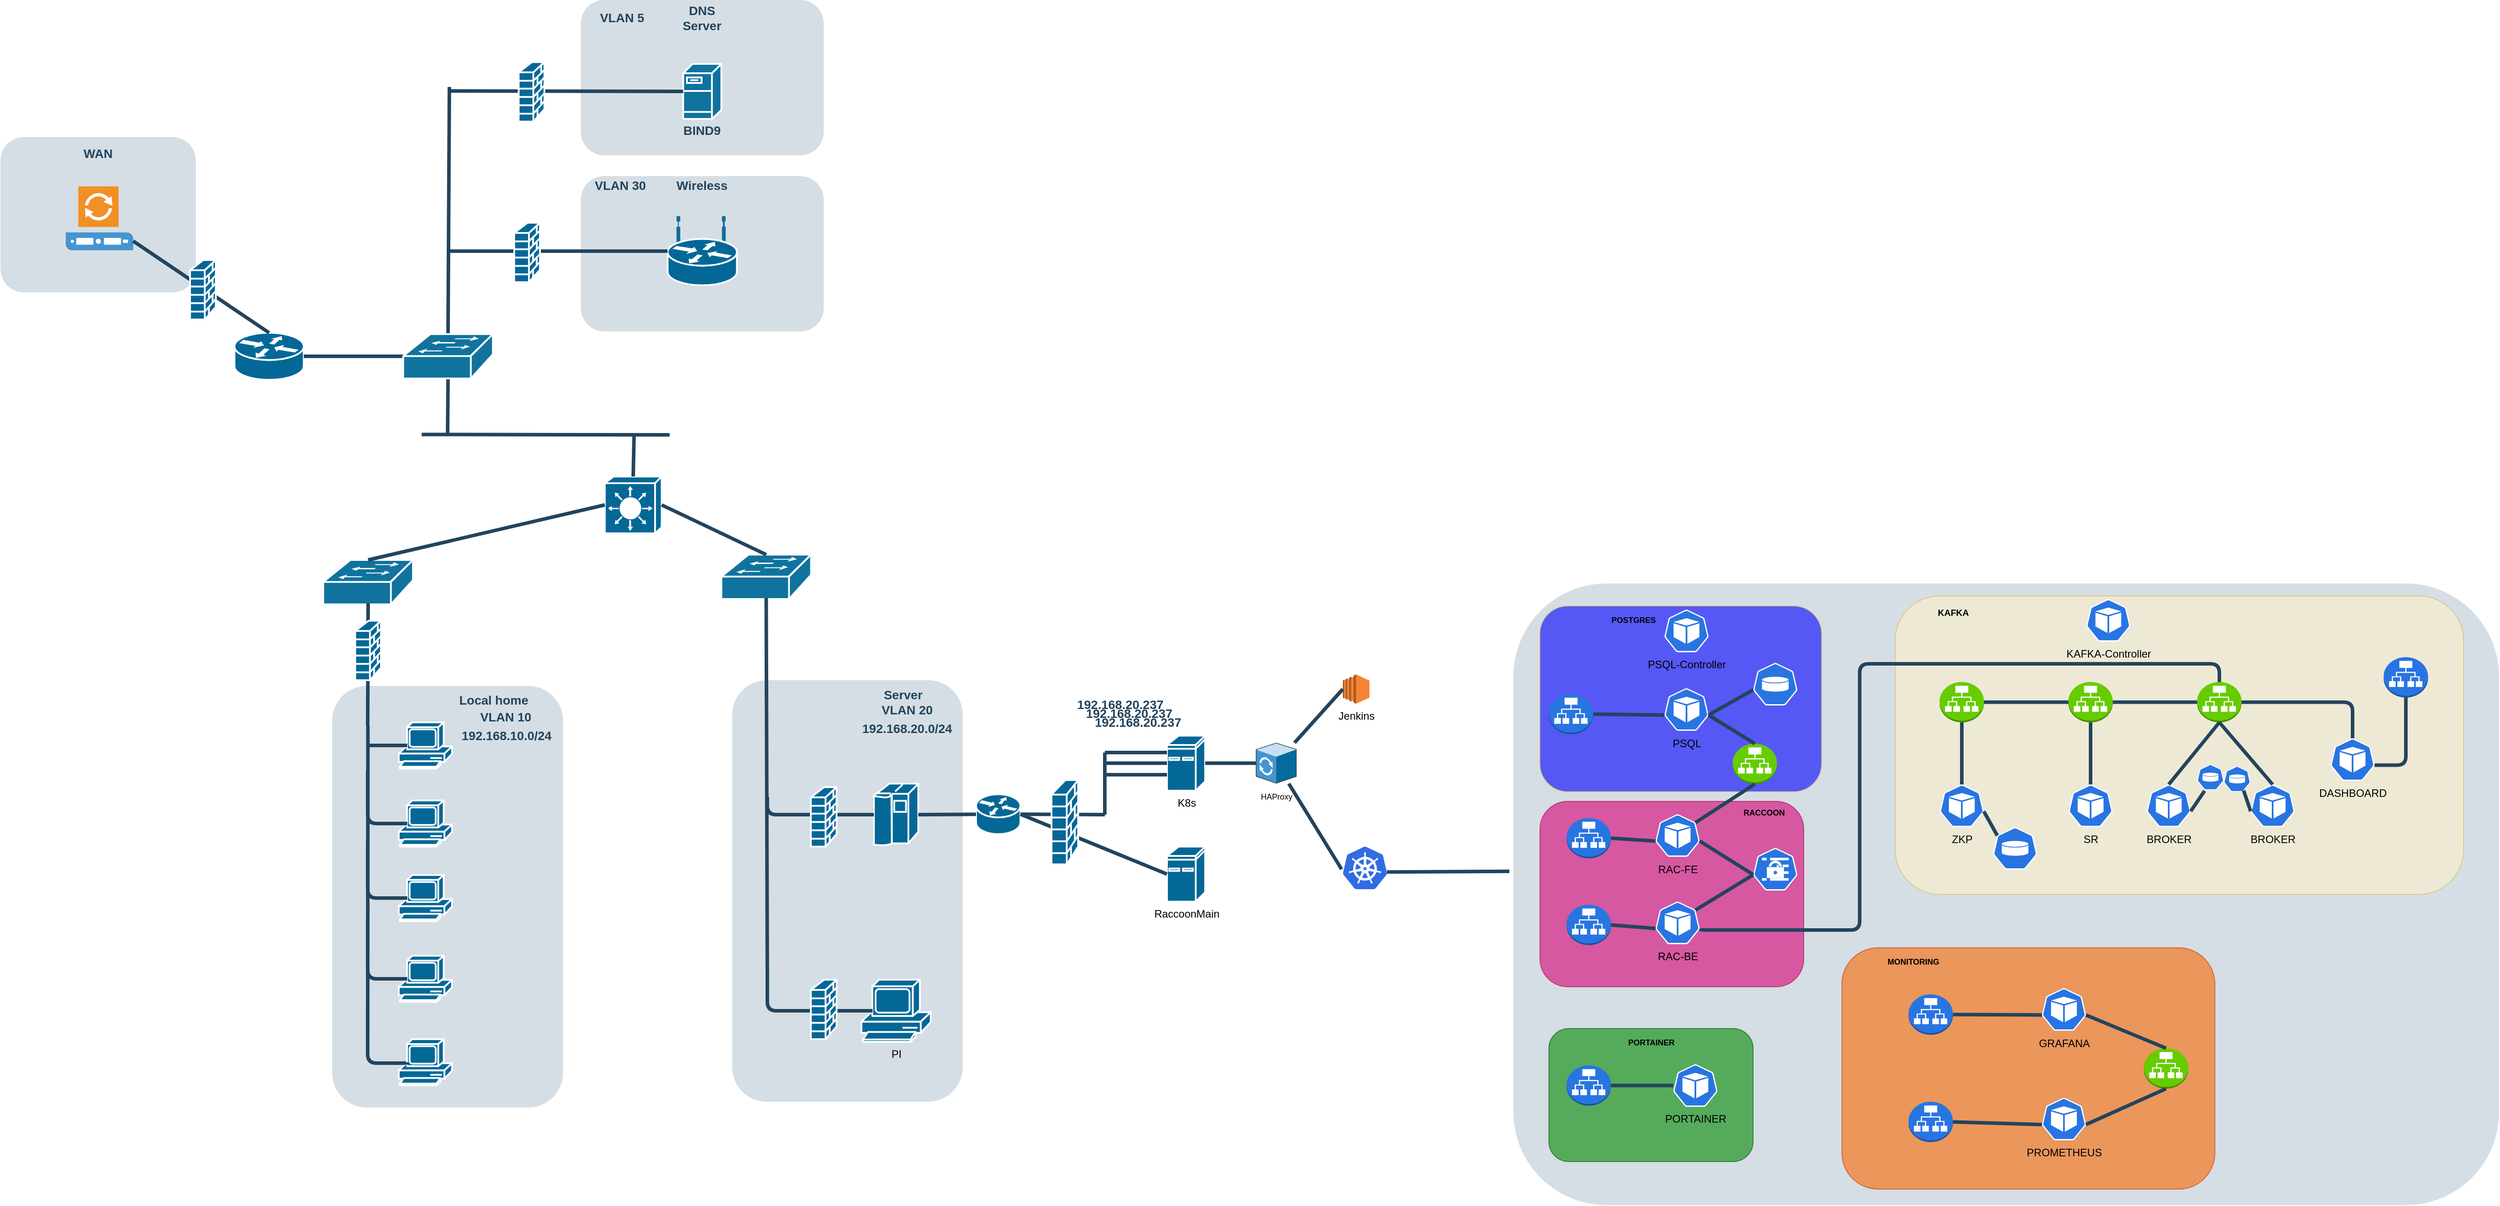 <mxfile version="21.2.0" type="github">
  <diagram id="6a731a19-8d31-9384-78a2-239565b7b9f0" name="Page-1">
    <mxGraphModel dx="-1191" dy="1437" grid="1" gridSize="10" guides="1" tooltips="1" connect="1" arrows="1" fold="1" page="1" pageScale="1" pageWidth="827" pageHeight="1169" background="none" math="0" shadow="0">
      <root>
        <mxCell id="0" />
        <mxCell id="1" parent="0" />
        <mxCell id="lSdv-a1NBsbb_buQkSgG-2353" value="" style="rounded=1;whiteSpace=wrap;html=1;strokeColor=none;fillColor=#BAC8D3;fontSize=24;fontColor=#23445D;align=center;opacity=60;" vertex="1" parent="1">
          <mxGeometry x="3500" y="569.5" width="1110" height="700.5" as="geometry" />
        </mxCell>
        <mxCell id="lSdv-a1NBsbb_buQkSgG-2411" value="" style="rounded=1;whiteSpace=wrap;html=1;strokeColor=#A50040;fillColor=#d80073;fontSize=24;align=center;opacity=60;fontColor=#ffffff;" vertex="1" parent="1">
          <mxGeometry x="3530" y="815" width="297" height="209" as="geometry" />
        </mxCell>
        <mxCell id="lSdv-a1NBsbb_buQkSgG-2400" value="" style="rounded=1;whiteSpace=wrap;html=1;strokeColor=#d6b656;fillColor=#0000FF;fontSize=24;align=center;opacity=60;" vertex="1" parent="1">
          <mxGeometry x="3530" y="595" width="317" height="209" as="geometry" />
        </mxCell>
        <mxCell id="lSdv-a1NBsbb_buQkSgG-2394" value="" style="rounded=1;whiteSpace=wrap;html=1;strokeColor=#d6b656;fillColor=#fff2cc;fontSize=24;align=center;opacity=60;" vertex="1" parent="1">
          <mxGeometry x="3930" y="583.5" width="640" height="336.5" as="geometry" />
        </mxCell>
        <mxCell id="GC0GD7nrSptXFap7n9_A-2270" value="" style="rounded=1;whiteSpace=wrap;html=1;strokeColor=none;fillColor=#BAC8D3;fontSize=24;fontColor=#23445D;align=center;opacity=60;" parent="1" vertex="1">
          <mxGeometry x="2450" y="110.5" width="273.5" height="175" as="geometry" />
        </mxCell>
        <mxCell id="GC0GD7nrSptXFap7n9_A-2257" value="" style="shape=mxgraph.cisco.routers.router;sketch=0;html=1;pointerEvents=1;dashed=0;fillColor=#036897;strokeColor=#ffffff;strokeWidth=2;verticalLabelPosition=bottom;verticalAlign=top;align=center;outlineConnect=0;" parent="1" vertex="1">
          <mxGeometry x="2060" y="287" width="78" height="53" as="geometry" />
        </mxCell>
        <mxCell id="GC0GD7nrSptXFap7n9_A-2258" value="" style="rounded=1;whiteSpace=wrap;html=1;strokeColor=none;fillColor=#BAC8D3;fontSize=24;fontColor=#23445D;align=center;opacity=60;" parent="1" vertex="1">
          <mxGeometry x="1796.5" y="66.5" width="220" height="175" as="geometry" />
        </mxCell>
        <mxCell id="GC0GD7nrSptXFap7n9_A-2259" value="" style="shadow=0;dashed=0;html=1;strokeColor=none;fillColor=#4495D1;labelPosition=center;verticalLabelPosition=bottom;verticalAlign=top;align=center;outlineConnect=0;shape=mxgraph.veeam.proxy_server;" parent="1" vertex="1">
          <mxGeometry x="1870" y="122" width="76" height="72" as="geometry" />
        </mxCell>
        <mxCell id="2228" value="&lt;font color=&quot;#23445d&quot;&gt;WAN&lt;/font&gt;" style="rounded=1;whiteSpace=wrap;html=1;strokeColor=none;fillColor=none;fontSize=14;fontColor=#742B21;align=center;fontStyle=1" parent="1" vertex="1">
          <mxGeometry x="1870" y="75" width="73" height="19" as="geometry" />
        </mxCell>
        <mxCell id="GC0GD7nrSptXFap7n9_A-2261" style="edgeStyle=none;rounded=1;html=1;strokeColor=#23445D;endArrow=none;endFill=0;strokeWidth=4;entryX=0.5;entryY=0;entryDx=0;entryDy=0;entryPerimeter=0;" parent="1" source="GC0GD7nrSptXFap7n9_A-2259" target="GC0GD7nrSptXFap7n9_A-2257" edge="1">
          <mxGeometry relative="1" as="geometry">
            <mxPoint x="1806" y="280" as="sourcePoint" />
            <mxPoint x="1946" y="347" as="targetPoint" />
          </mxGeometry>
        </mxCell>
        <mxCell id="GC0GD7nrSptXFap7n9_A-2267" value="" style="shape=mxgraph.cisco.security.firewall;sketch=0;html=1;pointerEvents=1;dashed=0;fillColor=#036897;strokeColor=#ffffff;strokeWidth=2;verticalLabelPosition=bottom;verticalAlign=top;align=center;outlineConnect=0;" parent="1" vertex="1">
          <mxGeometry x="2010" y="205" width="29" height="67" as="geometry" />
        </mxCell>
        <mxCell id="GC0GD7nrSptXFap7n9_A-2268" value="" style="shape=mxgraph.cisco.routers.wireless_router;sketch=0;html=1;pointerEvents=1;dashed=0;fillColor=#036897;strokeColor=#ffffff;strokeWidth=2;verticalLabelPosition=bottom;verticalAlign=top;align=center;outlineConnect=0;" parent="1" vertex="1">
          <mxGeometry x="2547.75" y="156.5" width="78" height="77" as="geometry" />
        </mxCell>
        <mxCell id="GC0GD7nrSptXFap7n9_A-2271" value="&lt;font color=&quot;#23445d&quot;&gt;Wireless&lt;/font&gt;" style="rounded=1;whiteSpace=wrap;html=1;strokeColor=none;fillColor=none;fontSize=14;fontColor=#742B21;align=center;fontStyle=1" parent="1" vertex="1">
          <mxGeometry x="2550.25" y="111.5" width="73" height="19" as="geometry" />
        </mxCell>
        <mxCell id="GC0GD7nrSptXFap7n9_A-2272" value="&lt;font color=&quot;#23445d&quot;&gt;VLAN 30&lt;/font&gt;" style="rounded=1;whiteSpace=wrap;html=1;strokeColor=none;fillColor=none;fontSize=14;fontColor=#742B21;align=center;fontStyle=1" parent="1" vertex="1">
          <mxGeometry x="2457.75" y="111.5" width="73" height="19" as="geometry" />
        </mxCell>
        <mxCell id="E8cnr3b_6ZYwIvbNZkuO-2257" value="" style="rounded=1;whiteSpace=wrap;html=1;strokeColor=none;fillColor=#BAC8D3;fontSize=24;fontColor=#23445D;align=center;opacity=60;" parent="1" vertex="1">
          <mxGeometry x="2450" y="-88" width="273.5" height="175" as="geometry" />
        </mxCell>
        <mxCell id="E8cnr3b_6ZYwIvbNZkuO-2258" value="&lt;font color=&quot;#23445d&quot;&gt;DNS Server&lt;br&gt;&lt;/font&gt;" style="rounded=1;whiteSpace=wrap;html=1;strokeColor=none;fillColor=none;fontSize=14;fontColor=#742B21;align=center;fontStyle=1" parent="1" vertex="1">
          <mxGeometry x="2550.25" y="-78" width="73" height="19" as="geometry" />
        </mxCell>
        <mxCell id="E8cnr3b_6ZYwIvbNZkuO-2259" value="&lt;font color=&quot;#23445d&quot;&gt;VLAN 5&lt;/font&gt;" style="rounded=1;whiteSpace=wrap;html=1;strokeColor=none;fillColor=none;fontSize=14;fontColor=#742B21;align=center;fontStyle=1" parent="1" vertex="1">
          <mxGeometry x="2460" y="-78" width="73" height="19" as="geometry" />
        </mxCell>
        <mxCell id="E8cnr3b_6ZYwIvbNZkuO-2260" value="" style="shape=mxgraph.cisco.servers.fileserver;html=1;dashed=0;fillColor=#10739E;strokeColor=#ffffff;strokeWidth=2;verticalLabelPosition=bottom;verticalAlign=top;fontFamily=Helvetica;fontSize=36;fontColor=#FFB366" parent="1" vertex="1">
          <mxGeometry x="2565.25" y="-16" width="43" height="62" as="geometry" />
        </mxCell>
        <mxCell id="E8cnr3b_6ZYwIvbNZkuO-2261" style="edgeStyle=none;rounded=1;html=1;strokeColor=#23445D;endArrow=none;endFill=0;strokeWidth=4;exitX=1;exitY=0.5;exitDx=0;exitDy=0;exitPerimeter=0;entryX=0;entryY=0.5;entryDx=0;entryDy=0;entryPerimeter=0;" parent="1" source="GC0GD7nrSptXFap7n9_A-2257" target="lSdv-a1NBsbb_buQkSgG-2436" edge="1">
          <mxGeometry relative="1" as="geometry">
            <mxPoint x="2138" y="230" as="sourcePoint" />
            <mxPoint x="2275.25" y="313.5" as="targetPoint" />
          </mxGeometry>
        </mxCell>
        <mxCell id="lSdv-a1NBsbb_buQkSgG-2259" style="edgeStyle=none;rounded=1;html=1;strokeColor=#23445D;endArrow=none;endFill=0;strokeWidth=4;entryX=0.5;entryY=0;entryDx=0;entryDy=0;entryPerimeter=0;" edge="1" parent="1" target="lSdv-a1NBsbb_buQkSgG-2436">
          <mxGeometry relative="1" as="geometry">
            <mxPoint x="2302" y="10" as="sourcePoint" />
            <mxPoint x="2302.25" y="285.5" as="targetPoint" />
          </mxGeometry>
        </mxCell>
        <mxCell id="lSdv-a1NBsbb_buQkSgG-2260" style="edgeStyle=none;rounded=1;html=1;strokeColor=#23445D;endArrow=none;endFill=0;strokeWidth=4;" edge="1" parent="1" target="GC0GD7nrSptXFap7n9_A-2268">
          <mxGeometry relative="1" as="geometry">
            <mxPoint x="2300" y="195" as="sourcePoint" />
            <mxPoint x="2437" y="211.5" as="targetPoint" />
          </mxGeometry>
        </mxCell>
        <mxCell id="lSdv-a1NBsbb_buQkSgG-2261" style="edgeStyle=none;rounded=1;html=1;strokeColor=#23445D;endArrow=none;endFill=0;strokeWidth=4;entryX=0;entryY=0.5;entryDx=0;entryDy=0;entryPerimeter=0;" edge="1" parent="1" target="E8cnr3b_6ZYwIvbNZkuO-2260">
          <mxGeometry relative="1" as="geometry">
            <mxPoint x="2302.25" y="14.5" as="sourcePoint" />
            <mxPoint x="2550.25" y="14.5" as="targetPoint" />
          </mxGeometry>
        </mxCell>
        <mxCell id="lSdv-a1NBsbb_buQkSgG-2264" value="" style="rounded=1;whiteSpace=wrap;html=1;strokeColor=none;fillColor=#BAC8D3;fontSize=24;fontColor=#23445D;align=center;opacity=60;" vertex="1" parent="1">
          <mxGeometry x="2170" y="685" width="260" height="475" as="geometry" />
        </mxCell>
        <mxCell id="lSdv-a1NBsbb_buQkSgG-2265" value="&lt;font color=&quot;#23445d&quot;&gt;VLAN 10&lt;/font&gt;" style="rounded=1;whiteSpace=wrap;html=1;strokeColor=none;fillColor=none;fontSize=14;fontColor=#742B21;align=center;fontStyle=1" vertex="1" parent="1">
          <mxGeometry x="2329.25" y="710.5" width="73" height="19" as="geometry" />
        </mxCell>
        <mxCell id="lSdv-a1NBsbb_buQkSgG-2267" value="&lt;font color=&quot;#23445d&quot;&gt;Local home&lt;/font&gt;" style="rounded=1;whiteSpace=wrap;html=1;strokeColor=none;fillColor=none;fontSize=14;fontColor=#742B21;align=center;fontStyle=1" vertex="1" parent="1">
          <mxGeometry x="2270" y="691.5" width="164.25" height="19" as="geometry" />
        </mxCell>
        <mxCell id="GC0GD7nrSptXFap7n9_A-2265" value="" style="shape=mxgraph.cisco.computers_and_peripherals.pc;sketch=0;html=1;pointerEvents=1;dashed=0;fillColor=#036897;strokeColor=#ffffff;strokeWidth=2;verticalLabelPosition=bottom;verticalAlign=top;align=center;outlineConnect=0;" parent="1" vertex="1">
          <mxGeometry x="2245" y="726" width="60" height="52" as="geometry" />
        </mxCell>
        <mxCell id="lSdv-a1NBsbb_buQkSgG-2268" value="" style="shape=mxgraph.cisco.computers_and_peripherals.pc;sketch=0;html=1;pointerEvents=1;dashed=0;fillColor=#036897;strokeColor=#ffffff;strokeWidth=2;verticalLabelPosition=bottom;verticalAlign=top;align=center;outlineConnect=0;" vertex="1" parent="1">
          <mxGeometry x="2245" y="1083" width="60" height="52" as="geometry" />
        </mxCell>
        <mxCell id="lSdv-a1NBsbb_buQkSgG-2269" value="" style="shape=mxgraph.cisco.computers_and_peripherals.pc;sketch=0;html=1;pointerEvents=1;dashed=0;fillColor=#036897;strokeColor=#ffffff;strokeWidth=2;verticalLabelPosition=bottom;verticalAlign=top;align=center;outlineConnect=0;" vertex="1" parent="1">
          <mxGeometry x="2245" y="898" width="60" height="52" as="geometry" />
        </mxCell>
        <mxCell id="lSdv-a1NBsbb_buQkSgG-2270" value="" style="shape=mxgraph.cisco.computers_and_peripherals.pc;sketch=0;html=1;pointerEvents=1;dashed=0;fillColor=#036897;strokeColor=#ffffff;strokeWidth=2;verticalLabelPosition=bottom;verticalAlign=top;align=center;outlineConnect=0;" vertex="1" parent="1">
          <mxGeometry x="2245" y="989" width="60" height="52" as="geometry" />
        </mxCell>
        <mxCell id="lSdv-a1NBsbb_buQkSgG-2271" value="" style="shape=mxgraph.cisco.computers_and_peripherals.pc;sketch=0;html=1;pointerEvents=1;dashed=0;fillColor=#036897;strokeColor=#ffffff;strokeWidth=2;verticalLabelPosition=bottom;verticalAlign=top;align=center;outlineConnect=0;" vertex="1" parent="1">
          <mxGeometry x="2245" y="814" width="60" height="52" as="geometry" />
        </mxCell>
        <mxCell id="lSdv-a1NBsbb_buQkSgG-2276" style="edgeStyle=none;rounded=1;html=1;strokeColor=#23445D;endArrow=none;endFill=0;strokeWidth=4;" edge="1" parent="1">
          <mxGeometry relative="1" as="geometry">
            <mxPoint x="2210.25" y="730" as="sourcePoint" />
            <mxPoint x="2210" y="1103" as="targetPoint" />
          </mxGeometry>
        </mxCell>
        <mxCell id="lSdv-a1NBsbb_buQkSgG-2277" style="edgeStyle=none;rounded=1;html=1;strokeColor=#23445D;endArrow=none;endFill=0;strokeWidth=4;entryX=0.16;entryY=0.5;entryDx=0;entryDy=0;entryPerimeter=0;" edge="1" parent="1" target="GC0GD7nrSptXFap7n9_A-2265">
          <mxGeometry relative="1" as="geometry">
            <mxPoint x="2210" y="752" as="sourcePoint" />
            <mxPoint x="2137" y="740" as="targetPoint" />
          </mxGeometry>
        </mxCell>
        <mxCell id="lSdv-a1NBsbb_buQkSgG-2278" style="edgeStyle=orthogonalEdgeStyle;rounded=1;html=1;strokeColor=#23445D;endArrow=none;endFill=0;strokeWidth=4;entryX=0.16;entryY=0.5;entryDx=0;entryDy=0;entryPerimeter=0;" edge="1" parent="1" target="lSdv-a1NBsbb_buQkSgG-2271">
          <mxGeometry relative="1" as="geometry">
            <Array as="points">
              <mxPoint x="2210" y="780" />
              <mxPoint x="2210" y="840" />
            </Array>
            <mxPoint x="2210" y="780" as="sourcePoint" />
            <mxPoint x="2240" y="837" as="targetPoint" />
          </mxGeometry>
        </mxCell>
        <mxCell id="lSdv-a1NBsbb_buQkSgG-2279" style="edgeStyle=orthogonalEdgeStyle;rounded=1;html=1;strokeColor=#23445D;endArrow=none;endFill=0;strokeWidth=4;entryX=0.16;entryY=0.5;entryDx=0;entryDy=0;entryPerimeter=0;" edge="1" parent="1" target="lSdv-a1NBsbb_buQkSgG-2269">
          <mxGeometry relative="1" as="geometry">
            <Array as="points">
              <mxPoint x="2210" y="924" />
            </Array>
            <mxPoint x="2210" y="860" as="sourcePoint" />
            <mxPoint x="2255" y="920" as="targetPoint" />
          </mxGeometry>
        </mxCell>
        <mxCell id="lSdv-a1NBsbb_buQkSgG-2280" style="edgeStyle=orthogonalEdgeStyle;rounded=1;html=1;strokeColor=#23445D;endArrow=none;endFill=0;strokeWidth=4;entryX=0.16;entryY=0.5;entryDx=0;entryDy=0;entryPerimeter=0;" edge="1" parent="1" target="lSdv-a1NBsbb_buQkSgG-2270">
          <mxGeometry relative="1" as="geometry">
            <Array as="points">
              <mxPoint x="2210" y="1015" />
            </Array>
            <mxPoint x="2210" y="948" as="sourcePoint" />
            <mxPoint x="2255" y="1012" as="targetPoint" />
          </mxGeometry>
        </mxCell>
        <mxCell id="lSdv-a1NBsbb_buQkSgG-2281" style="edgeStyle=orthogonalEdgeStyle;rounded=1;html=1;strokeColor=#23445D;endArrow=none;endFill=0;strokeWidth=4;entryX=0.16;entryY=0.5;entryDx=0;entryDy=0;entryPerimeter=0;" edge="1" parent="1" target="lSdv-a1NBsbb_buQkSgG-2268">
          <mxGeometry relative="1" as="geometry">
            <Array as="points">
              <mxPoint x="2210" y="1110" />
              <mxPoint x="2255" y="1110" />
            </Array>
            <mxPoint x="2210" y="1046" as="sourcePoint" />
            <mxPoint x="2255" y="1113" as="targetPoint" />
          </mxGeometry>
        </mxCell>
        <mxCell id="lSdv-a1NBsbb_buQkSgG-2283" value="" style="rounded=1;whiteSpace=wrap;html=1;strokeColor=none;fillColor=#BAC8D3;fontSize=24;fontColor=#23445D;align=center;opacity=60;" vertex="1" parent="1">
          <mxGeometry x="2620.5" y="678.5" width="259.5" height="475" as="geometry" />
        </mxCell>
        <mxCell id="lSdv-a1NBsbb_buQkSgG-2284" value="&lt;font color=&quot;#23445d&quot;&gt;VLAN 20&lt;/font&gt;" style="rounded=1;whiteSpace=wrap;html=1;strokeColor=none;fillColor=none;fontSize=14;fontColor=#742B21;align=center;fontStyle=1" vertex="1" parent="1">
          <mxGeometry x="2780" y="700" width="74.75" height="23" as="geometry" />
        </mxCell>
        <mxCell id="lSdv-a1NBsbb_buQkSgG-2285" value="&lt;font color=&quot;#23445d&quot;&gt;Server&lt;/font&gt;" style="rounded=1;whiteSpace=wrap;html=1;strokeColor=none;fillColor=none;fontSize=14;fontColor=#742B21;align=center;fontStyle=1" vertex="1" parent="1">
          <mxGeometry x="2730.75" y="685" width="164.25" height="19" as="geometry" />
        </mxCell>
        <mxCell id="lSdv-a1NBsbb_buQkSgG-2297" value="" style="shape=mxgraph.cisco.switches.workgroup_switch;html=1;dashed=0;fillColor=#10739E;strokeColor=#ffffff;strokeWidth=2;verticalLabelPosition=bottom;verticalAlign=top;fontFamily=Helvetica;fontSize=36;fontColor=#FFB366" vertex="1" parent="1">
          <mxGeometry x="2160" y="543" width="101" height="50" as="geometry" />
        </mxCell>
        <mxCell id="lSdv-a1NBsbb_buQkSgG-2298" style="edgeStyle=none;rounded=1;html=1;strokeColor=#23445D;endArrow=none;endFill=0;strokeWidth=4;exitX=0.5;exitY=0.98;exitDx=0;exitDy=0;exitPerimeter=0;" edge="1" parent="1" source="lSdv-a1NBsbb_buQkSgG-2436">
          <mxGeometry relative="1" as="geometry">
            <mxPoint x="2302.25" y="341.5" as="sourcePoint" />
            <mxPoint x="2300" y="400" as="targetPoint" />
          </mxGeometry>
        </mxCell>
        <mxCell id="lSdv-a1NBsbb_buQkSgG-2299" style="edgeStyle=none;rounded=1;html=1;strokeColor=#23445D;endArrow=none;endFill=0;strokeWidth=4;" edge="1" parent="1">
          <mxGeometry relative="1" as="geometry">
            <mxPoint x="2270.75" y="401.64" as="sourcePoint" />
            <mxPoint x="2550" y="402" as="targetPoint" />
          </mxGeometry>
        </mxCell>
        <mxCell id="lSdv-a1NBsbb_buQkSgG-2300" value="" style="shape=mxgraph.cisco.switches.layer_3_switch;sketch=0;html=1;pointerEvents=1;dashed=0;fillColor=#036897;strokeColor=#ffffff;strokeWidth=2;verticalLabelPosition=bottom;verticalAlign=top;align=center;outlineConnect=0;" vertex="1" parent="1">
          <mxGeometry x="2477" y="449" width="64" height="64" as="geometry" />
        </mxCell>
        <mxCell id="lSdv-a1NBsbb_buQkSgG-2301" style="edgeStyle=none;rounded=1;html=1;strokeColor=#23445D;endArrow=none;endFill=0;strokeWidth=4;entryX=0.5;entryY=0;entryDx=0;entryDy=0;entryPerimeter=0;" edge="1" parent="1" target="lSdv-a1NBsbb_buQkSgG-2300">
          <mxGeometry relative="1" as="geometry">
            <mxPoint x="2510" y="400" as="sourcePoint" />
            <mxPoint x="2477" y="410" as="targetPoint" />
          </mxGeometry>
        </mxCell>
        <mxCell id="lSdv-a1NBsbb_buQkSgG-2302" style="edgeStyle=none;rounded=1;html=1;strokeColor=#23445D;endArrow=none;endFill=0;strokeWidth=4;exitX=0;exitY=0.5;exitDx=0;exitDy=0;exitPerimeter=0;entryX=0.5;entryY=0;entryDx=0;entryDy=0;entryPerimeter=0;" edge="1" parent="1" source="lSdv-a1NBsbb_buQkSgG-2300" target="lSdv-a1NBsbb_buQkSgG-2297">
          <mxGeometry relative="1" as="geometry">
            <mxPoint x="2390" y="456" as="sourcePoint" />
            <mxPoint x="2390" y="514" as="targetPoint" />
          </mxGeometry>
        </mxCell>
        <mxCell id="lSdv-a1NBsbb_buQkSgG-2303" style="edgeStyle=none;rounded=1;html=1;strokeColor=#23445D;endArrow=none;endFill=0;strokeWidth=4;exitX=0.5;exitY=0.98;exitDx=0;exitDy=0;exitPerimeter=0;" edge="1" parent="1" source="lSdv-a1NBsbb_buQkSgG-2297">
          <mxGeometry relative="1" as="geometry">
            <mxPoint x="2260" y="570" as="sourcePoint" />
            <mxPoint x="2210" y="730" as="targetPoint" />
          </mxGeometry>
        </mxCell>
        <mxCell id="lSdv-a1NBsbb_buQkSgG-2304" value="" style="shape=mxgraph.cisco.switches.workgroup_switch;html=1;dashed=0;fillColor=#10739E;strokeColor=#ffffff;strokeWidth=2;verticalLabelPosition=bottom;verticalAlign=top;fontFamily=Helvetica;fontSize=36;fontColor=#FFB366" vertex="1" parent="1">
          <mxGeometry x="2608.25" y="537" width="101" height="50" as="geometry" />
        </mxCell>
        <mxCell id="lSdv-a1NBsbb_buQkSgG-2305" style="edgeStyle=none;rounded=1;html=1;strokeColor=#23445D;endArrow=none;endFill=0;strokeWidth=4;exitX=0.5;exitY=0;exitDx=0;exitDy=0;exitPerimeter=0;entryX=1;entryY=0.5;entryDx=0;entryDy=0;entryPerimeter=0;" edge="1" parent="1" source="lSdv-a1NBsbb_buQkSgG-2304" target="lSdv-a1NBsbb_buQkSgG-2300">
          <mxGeometry relative="1" as="geometry">
            <mxPoint x="2656" y="525" as="sourcePoint" />
            <mxPoint x="2390" y="587" as="targetPoint" />
          </mxGeometry>
        </mxCell>
        <mxCell id="lSdv-a1NBsbb_buQkSgG-2306" style="edgeStyle=none;rounded=1;html=1;strokeColor=#23445D;endArrow=none;endFill=0;strokeWidth=4;exitX=0.5;exitY=0.98;exitDx=0;exitDy=0;exitPerimeter=0;" edge="1" parent="1" source="lSdv-a1NBsbb_buQkSgG-2304">
          <mxGeometry relative="1" as="geometry">
            <mxPoint x="2668.75" y="626.5" as="sourcePoint" />
            <mxPoint x="2660" y="1010" as="targetPoint" />
          </mxGeometry>
        </mxCell>
        <mxCell id="lSdv-a1NBsbb_buQkSgG-2307" value="" style="shape=mxgraph.cisco.security.firewall;sketch=0;html=1;pointerEvents=1;dashed=0;fillColor=#036897;strokeColor=#ffffff;strokeWidth=2;verticalLabelPosition=bottom;verticalAlign=top;align=center;outlineConnect=0;" vertex="1" parent="1">
          <mxGeometry x="2196" y="611.5" width="29" height="67" as="geometry" />
        </mxCell>
        <mxCell id="lSdv-a1NBsbb_buQkSgG-2309" value="" style="shape=mxgraph.cisco.security.firewall;sketch=0;html=1;pointerEvents=1;dashed=0;fillColor=#036897;strokeColor=#ffffff;strokeWidth=2;verticalLabelPosition=bottom;verticalAlign=top;align=center;outlineConnect=0;" vertex="1" parent="1">
          <mxGeometry x="2375" y="163" width="29" height="67" as="geometry" />
        </mxCell>
        <mxCell id="lSdv-a1NBsbb_buQkSgG-2310" value="" style="shape=mxgraph.cisco.security.firewall;sketch=0;html=1;pointerEvents=1;dashed=0;fillColor=#036897;strokeColor=#ffffff;strokeWidth=2;verticalLabelPosition=bottom;verticalAlign=top;align=center;outlineConnect=0;" vertex="1" parent="1">
          <mxGeometry x="2380" y="-18" width="29" height="67" as="geometry" />
        </mxCell>
        <mxCell id="lSdv-a1NBsbb_buQkSgG-2312" value="" style="shape=mxgraph.cisco.computers_and_peripherals.ibm_mainframe;sketch=0;html=1;pointerEvents=1;dashed=0;fillColor=#036897;strokeColor=#ffffff;strokeWidth=2;verticalLabelPosition=bottom;verticalAlign=top;align=center;outlineConnect=0;" vertex="1" parent="1">
          <mxGeometry x="2780" y="795" width="50" height="70" as="geometry" />
        </mxCell>
        <mxCell id="lSdv-a1NBsbb_buQkSgG-2313" value="PI" style="shape=mxgraph.cisco.computers_and_peripherals.pc;sketch=0;html=1;pointerEvents=1;dashed=0;fillColor=#036897;strokeColor=#ffffff;strokeWidth=2;verticalLabelPosition=bottom;verticalAlign=top;align=center;outlineConnect=0;" vertex="1" parent="1">
          <mxGeometry x="2766" y="1016" width="78" height="70" as="geometry" />
        </mxCell>
        <mxCell id="lSdv-a1NBsbb_buQkSgG-2316" style="edgeStyle=orthogonalEdgeStyle;rounded=1;html=1;strokeColor=#23445D;endArrow=none;endFill=0;strokeWidth=4;entryX=0.16;entryY=0.5;entryDx=0;entryDy=0;entryPerimeter=0;" edge="1" parent="1" target="lSdv-a1NBsbb_buQkSgG-2313">
          <mxGeometry relative="1" as="geometry">
            <Array as="points">
              <mxPoint x="2660" y="1051" />
            </Array>
            <mxPoint x="2660" y="1010" as="sourcePoint" />
            <mxPoint x="2705" y="1070" as="targetPoint" />
          </mxGeometry>
        </mxCell>
        <mxCell id="lSdv-a1NBsbb_buQkSgG-2317" value="" style="shape=mxgraph.cisco.security.firewall;sketch=0;html=1;pointerEvents=1;dashed=0;fillColor=#036897;strokeColor=#ffffff;strokeWidth=2;verticalLabelPosition=bottom;verticalAlign=top;align=center;outlineConnect=0;" vertex="1" parent="1">
          <mxGeometry x="2709" y="1016" width="29" height="67" as="geometry" />
        </mxCell>
        <mxCell id="lSdv-a1NBsbb_buQkSgG-2319" style="edgeStyle=orthogonalEdgeStyle;rounded=1;html=1;strokeColor=#23445D;endArrow=none;endFill=0;strokeWidth=4;entryX=0;entryY=0.5;entryDx=0;entryDy=0;entryPerimeter=0;" edge="1" parent="1" target="lSdv-a1NBsbb_buQkSgG-2312">
          <mxGeometry relative="1" as="geometry">
            <Array as="points">
              <mxPoint x="2660" y="830" />
            </Array>
            <mxPoint x="2660" y="810" as="sourcePoint" />
            <mxPoint x="2778" y="850.5" as="targetPoint" />
          </mxGeometry>
        </mxCell>
        <mxCell id="lSdv-a1NBsbb_buQkSgG-2318" value="" style="shape=mxgraph.cisco.security.firewall;sketch=0;html=1;pointerEvents=1;dashed=0;fillColor=#036897;strokeColor=#ffffff;strokeWidth=2;verticalLabelPosition=bottom;verticalAlign=top;align=center;outlineConnect=0;" vertex="1" parent="1">
          <mxGeometry x="2709" y="799" width="29" height="67" as="geometry" />
        </mxCell>
        <mxCell id="lSdv-a1NBsbb_buQkSgG-2321" value="" style="shape=mxgraph.cisco.routers.router;sketch=0;html=1;pointerEvents=1;dashed=0;fillColor=#036897;strokeColor=#ffffff;strokeWidth=2;verticalLabelPosition=bottom;verticalAlign=top;align=center;outlineConnect=0;" vertex="1" parent="1">
          <mxGeometry x="2895" y="807" width="50" height="45" as="geometry" />
        </mxCell>
        <mxCell id="lSdv-a1NBsbb_buQkSgG-2322" style="edgeStyle=none;rounded=1;html=1;strokeColor=#23445D;endArrow=none;endFill=0;strokeWidth=4;entryX=1;entryY=0.5;entryDx=0;entryDy=0;entryPerimeter=0;" edge="1" parent="1" source="lSdv-a1NBsbb_buQkSgG-2321" target="lSdv-a1NBsbb_buQkSgG-2312">
          <mxGeometry relative="1" as="geometry">
            <mxPoint x="2945" y="865" as="sourcePoint" />
            <mxPoint x="2827" y="809" as="targetPoint" />
          </mxGeometry>
        </mxCell>
        <mxCell id="lSdv-a1NBsbb_buQkSgG-2327" value="K8s" style="shape=mxgraph.cisco.computers_and_peripherals.ibm_mini_as400;sketch=0;html=1;pointerEvents=1;dashed=0;fillColor=#036897;strokeColor=#ffffff;strokeWidth=2;verticalLabelPosition=bottom;verticalAlign=top;align=center;outlineConnect=0;" vertex="1" parent="1">
          <mxGeometry x="3110" y="741" width="43" height="62" as="geometry" />
        </mxCell>
        <mxCell id="lSdv-a1NBsbb_buQkSgG-2328" value="RaccoonMain" style="shape=mxgraph.cisco.computers_and_peripherals.ibm_mini_as400;sketch=0;html=1;pointerEvents=1;dashed=0;fillColor=#036897;strokeColor=#ffffff;strokeWidth=2;verticalLabelPosition=bottom;verticalAlign=top;align=center;outlineConnect=0;" vertex="1" parent="1">
          <mxGeometry x="3110" y="866" width="43" height="62" as="geometry" />
        </mxCell>
        <mxCell id="lSdv-a1NBsbb_buQkSgG-2333" style="edgeStyle=none;rounded=1;html=1;strokeColor=#23445D;endArrow=none;endFill=0;strokeWidth=4;entryX=1;entryY=0.5;entryDx=0;entryDy=0;entryPerimeter=0;exitX=0;exitY=0.5;exitDx=0;exitDy=0;exitPerimeter=0;" edge="1" parent="1" source="lSdv-a1NBsbb_buQkSgG-2328" target="lSdv-a1NBsbb_buQkSgG-2321">
          <mxGeometry relative="1" as="geometry">
            <mxPoint x="3120" y="813" as="sourcePoint" />
            <mxPoint x="2955" y="840" as="targetPoint" />
          </mxGeometry>
        </mxCell>
        <mxCell id="lSdv-a1NBsbb_buQkSgG-2334" style="edgeStyle=none;rounded=1;html=1;strokeColor=#23445D;endArrow=none;endFill=0;strokeWidth=4;entryX=1;entryY=0.5;entryDx=0;entryDy=0;entryPerimeter=0;" edge="1" parent="1" target="lSdv-a1NBsbb_buQkSgG-2321">
          <mxGeometry relative="1" as="geometry">
            <mxPoint x="3040" y="830" as="sourcePoint" />
            <mxPoint x="3000" y="822" as="targetPoint" />
          </mxGeometry>
        </mxCell>
        <mxCell id="lSdv-a1NBsbb_buQkSgG-2338" style="edgeStyle=none;rounded=1;html=1;strokeColor=#23445D;endArrow=none;endFill=0;strokeWidth=4;" edge="1" parent="1">
          <mxGeometry relative="1" as="geometry">
            <mxPoint x="3110" y="760" as="sourcePoint" />
            <mxPoint x="3040" y="760" as="targetPoint" />
          </mxGeometry>
        </mxCell>
        <mxCell id="lSdv-a1NBsbb_buQkSgG-2339" style="edgeStyle=none;rounded=1;html=1;strokeColor=#23445D;endArrow=none;endFill=0;strokeWidth=4;" edge="1" parent="1">
          <mxGeometry relative="1" as="geometry">
            <mxPoint x="3110" y="772" as="sourcePoint" />
            <mxPoint x="3040" y="772" as="targetPoint" />
          </mxGeometry>
        </mxCell>
        <mxCell id="lSdv-a1NBsbb_buQkSgG-2340" style="edgeStyle=none;rounded=1;html=1;strokeColor=#23445D;endArrow=none;endFill=0;strokeWidth=4;" edge="1" parent="1">
          <mxGeometry relative="1" as="geometry">
            <mxPoint x="3110" y="785" as="sourcePoint" />
            <mxPoint x="3040" y="785" as="targetPoint" />
          </mxGeometry>
        </mxCell>
        <mxCell id="lSdv-a1NBsbb_buQkSgG-2341" style="edgeStyle=none;rounded=1;html=1;strokeColor=#23445D;endArrow=none;endFill=0;strokeWidth=4;" edge="1" parent="1">
          <mxGeometry relative="1" as="geometry">
            <mxPoint x="3040" y="830" as="sourcePoint" />
            <mxPoint x="3040" y="760" as="targetPoint" />
          </mxGeometry>
        </mxCell>
        <mxCell id="lSdv-a1NBsbb_buQkSgG-2326" value="" style="shape=mxgraph.cisco.security.firewall;sketch=0;html=1;pointerEvents=1;dashed=0;fillColor=#036897;strokeColor=#ffffff;strokeWidth=2;verticalLabelPosition=bottom;verticalAlign=top;align=center;outlineConnect=0;" vertex="1" parent="1">
          <mxGeometry x="2980" y="791" width="30" height="95" as="geometry" />
        </mxCell>
        <mxCell id="lSdv-a1NBsbb_buQkSgG-2342" value="&lt;font style=&quot;font-size: 9px;&quot;&gt;HAProxy&lt;/font&gt;" style="shadow=0;dashed=0;html=1;labelPosition=center;verticalLabelPosition=bottom;verticalAlign=top;align=center;outlineConnect=0;shape=mxgraph.veeam.3d.proxy;" vertex="1" parent="1">
          <mxGeometry x="3210" y="749" width="46" height="46" as="geometry" />
        </mxCell>
        <mxCell id="lSdv-a1NBsbb_buQkSgG-2343" style="edgeStyle=none;rounded=1;html=1;strokeColor=#23445D;endArrow=none;endFill=0;strokeWidth=4;entryX=1;entryY=0.5;entryDx=0;entryDy=0;entryPerimeter=0;" edge="1" parent="1" source="lSdv-a1NBsbb_buQkSgG-2342" target="lSdv-a1NBsbb_buQkSgG-2327">
          <mxGeometry relative="1" as="geometry">
            <mxPoint x="3180" y="772" as="sourcePoint" />
            <mxPoint x="3186" y="772" as="targetPoint" />
          </mxGeometry>
        </mxCell>
        <mxCell id="lSdv-a1NBsbb_buQkSgG-2344" value="Jenkins" style="outlineConnect=0;dashed=0;verticalLabelPosition=bottom;verticalAlign=top;align=center;html=1;shape=mxgraph.aws3.ec2;fillColor=#F58534;gradientColor=none;" vertex="1" parent="1">
          <mxGeometry x="3308" y="672" width="30" height="33" as="geometry" />
        </mxCell>
        <mxCell id="lSdv-a1NBsbb_buQkSgG-2345" style="edgeStyle=none;rounded=1;html=1;strokeColor=#23445D;endArrow=none;endFill=0;strokeWidth=4;exitX=0;exitY=0.5;exitDx=0;exitDy=0;exitPerimeter=0;" edge="1" parent="1" source="lSdv-a1NBsbb_buQkSgG-2344" target="lSdv-a1NBsbb_buQkSgG-2342">
          <mxGeometry relative="1" as="geometry">
            <mxPoint x="3337" y="771.44" as="sourcePoint" />
            <mxPoint x="3490" y="640" as="targetPoint" />
          </mxGeometry>
        </mxCell>
        <mxCell id="lSdv-a1NBsbb_buQkSgG-2346" value="PSQL" style="sketch=0;html=1;dashed=0;whitespace=wrap;fillColor=#2875E2;strokeColor=#ffffff;points=[[0.005,0.63,0],[0.1,0.2,0],[0.9,0.2,0],[0.5,0,0],[0.995,0.63,0],[0.72,0.99,0],[0.5,1,0],[0.28,0.99,0]];verticalLabelPosition=bottom;align=center;verticalAlign=top;shape=mxgraph.kubernetes.icon;prIcon=pod" vertex="1" parent="1">
          <mxGeometry x="3670" y="687.5" width="50" height="48" as="geometry" />
        </mxCell>
        <mxCell id="lSdv-a1NBsbb_buQkSgG-2347" value="" style="sketch=0;html=1;dashed=0;whitespace=wrap;fillColor=#2875E2;strokeColor=#ffffff;points=[[0.005,0.63,0],[0.1,0.2,0],[0.9,0.2,0],[0.5,0,0],[0.995,0.63,0],[0.72,0.99,0],[0.5,1,0],[0.28,0.99,0]];verticalLabelPosition=bottom;align=center;verticalAlign=top;shape=mxgraph.kubernetes.icon;prIcon=pv" vertex="1" parent="1">
          <mxGeometry x="3770" y="659" width="50" height="48" as="geometry" />
        </mxCell>
        <mxCell id="lSdv-a1NBsbb_buQkSgG-2349" value="" style="image;sketch=0;aspect=fixed;html=1;points=[];align=center;fontSize=12;image=img/lib/mscae/Kubernetes.svg;" vertex="1" parent="1">
          <mxGeometry x="3308" y="866" width="50" height="48" as="geometry" />
        </mxCell>
        <mxCell id="lSdv-a1NBsbb_buQkSgG-2350" value="" style="sketch=0;html=1;dashed=0;whitespace=wrap;fillColor=#2875E2;strokeColor=#ffffff;points=[[0.005,0.63,0],[0.1,0.2,0],[0.9,0.2,0],[0.5,0,0],[0.995,0.63,0],[0.72,0.99,0],[0.5,1,0],[0.28,0.99,0]];verticalLabelPosition=bottom;align=center;verticalAlign=top;shape=mxgraph.kubernetes.icon;prIcon=secret" vertex="1" parent="1">
          <mxGeometry x="3770" y="867.5" width="50" height="48" as="geometry" />
        </mxCell>
        <mxCell id="lSdv-a1NBsbb_buQkSgG-2351" value="" style="outlineConnect=0;dashed=0;verticalLabelPosition=bottom;verticalAlign=top;align=center;html=1;shape=mxgraph.aws3.application_load_balancer;fillColor=#2875e2;gradientColor=none;" vertex="1" parent="1">
          <mxGeometry x="3560" y="833.75" width="50" height="45.5" as="geometry" />
        </mxCell>
        <mxCell id="lSdv-a1NBsbb_buQkSgG-2352" style="edgeStyle=none;rounded=1;html=1;strokeColor=#23445D;endArrow=none;endFill=0;strokeWidth=4;exitX=-0.027;exitY=0.531;exitDx=0;exitDy=0;exitPerimeter=0;" edge="1" parent="1" source="lSdv-a1NBsbb_buQkSgG-2349" target="lSdv-a1NBsbb_buQkSgG-2342">
          <mxGeometry relative="1" as="geometry">
            <mxPoint x="3360" y="707" as="sourcePoint" />
            <mxPoint x="3266" y="767" as="targetPoint" />
          </mxGeometry>
        </mxCell>
        <mxCell id="lSdv-a1NBsbb_buQkSgG-2354" value="" style="outlineConnect=0;dashed=0;verticalLabelPosition=bottom;verticalAlign=top;align=center;html=1;shape=mxgraph.aws3.application_load_balancer;fillColor=#2875e2;gradientColor=none;" vertex="1" parent="1">
          <mxGeometry x="3540" y="694" width="50" height="45.5" as="geometry" />
        </mxCell>
        <mxCell id="lSdv-a1NBsbb_buQkSgG-2355" value="" style="outlineConnect=0;dashed=0;verticalLabelPosition=bottom;verticalAlign=top;align=center;html=1;shape=mxgraph.aws3.application_load_balancer;fillColor=#66CC00;gradientColor=none;" vertex="1" parent="1">
          <mxGeometry x="3747" y="750" width="50" height="45.5" as="geometry" />
        </mxCell>
        <mxCell id="lSdv-a1NBsbb_buQkSgG-2356" value="" style="outlineConnect=0;dashed=0;verticalLabelPosition=bottom;verticalAlign=top;align=center;html=1;shape=mxgraph.aws3.application_load_balancer;fillColor=#2875e2;gradientColor=none;" vertex="1" parent="1">
          <mxGeometry x="3560" y="931.5" width="50" height="45.5" as="geometry" />
        </mxCell>
        <mxCell id="lSdv-a1NBsbb_buQkSgG-2357" value="" style="outlineConnect=0;dashed=0;verticalLabelPosition=bottom;verticalAlign=top;align=center;html=1;shape=mxgraph.aws3.application_load_balancer;fillColor=#2875e2;gradientColor=none;" vertex="1" parent="1">
          <mxGeometry x="4480" y="652.5" width="50" height="45.5" as="geometry" />
        </mxCell>
        <mxCell id="lSdv-a1NBsbb_buQkSgG-2366" value="PSQL-Controller" style="sketch=0;html=1;dashed=0;whitespace=wrap;fillColor=#2875E2;strokeColor=#ffffff;points=[[0.005,0.63,0],[0.1,0.2,0],[0.9,0.2,0],[0.5,0,0],[0.995,0.63,0],[0.72,0.99,0],[0.5,1,0],[0.28,0.99,0]];verticalLabelPosition=bottom;align=center;verticalAlign=top;shape=mxgraph.kubernetes.icon;prIcon=pod" vertex="1" parent="1">
          <mxGeometry x="3670" y="599" width="50" height="48" as="geometry" />
        </mxCell>
        <mxCell id="lSdv-a1NBsbb_buQkSgG-2367" value="KAFKA-Controller" style="sketch=0;html=1;dashed=0;whitespace=wrap;fillColor=#2875E2;strokeColor=#ffffff;points=[[0.005,0.63,0],[0.1,0.2,0],[0.9,0.2,0],[0.5,0,0],[0.995,0.63,0],[0.72,0.99,0],[0.5,1,0],[0.28,0.99,0]];verticalLabelPosition=bottom;align=center;verticalAlign=top;shape=mxgraph.kubernetes.icon;prIcon=pod" vertex="1" parent="1">
          <mxGeometry x="4145" y="587" width="50" height="48" as="geometry" />
        </mxCell>
        <mxCell id="lSdv-a1NBsbb_buQkSgG-2378" style="edgeStyle=orthogonalEdgeStyle;rounded=1;html=1;strokeColor=#23445D;endArrow=none;endFill=0;strokeWidth=4;exitX=0.5;exitY=0;exitDx=0;exitDy=0;exitPerimeter=0;entryX=0.995;entryY=0.63;entryDx=0;entryDy=0;entryPerimeter=0;elbow=vertical;" edge="1" parent="1" source="lSdv-a1NBsbb_buQkSgG-2387" target="lSdv-a1NBsbb_buQkSgG-2386">
          <mxGeometry relative="1" as="geometry">
            <mxPoint x="3858" y="760" as="sourcePoint" />
            <mxPoint x="3790" y="861" as="targetPoint" />
            <Array as="points">
              <mxPoint x="4295" y="660" />
              <mxPoint x="3890" y="660" />
              <mxPoint x="3890" y="960" />
              <mxPoint x="3710" y="960" />
            </Array>
          </mxGeometry>
        </mxCell>
        <mxCell id="lSdv-a1NBsbb_buQkSgG-2379" style="edgeStyle=none;rounded=1;html=1;strokeColor=#23445D;endArrow=none;endFill=0;strokeWidth=4;exitX=0.005;exitY=0.63;exitDx=0;exitDy=0;exitPerimeter=0;entryX=1;entryY=0.5;entryDx=0;entryDy=0;entryPerimeter=0;" edge="1" parent="1" source="lSdv-a1NBsbb_buQkSgG-2386" target="lSdv-a1NBsbb_buQkSgG-2356">
          <mxGeometry relative="1" as="geometry">
            <mxPoint x="3428" y="990.5" as="sourcePoint" />
            <mxPoint x="3360" y="1091.5" as="targetPoint" />
          </mxGeometry>
        </mxCell>
        <mxCell id="lSdv-a1NBsbb_buQkSgG-2380" style="edgeStyle=none;rounded=1;html=1;strokeColor=#23445D;endArrow=none;endFill=0;strokeWidth=4;exitX=0.005;exitY=0.63;exitDx=0;exitDy=0;exitPerimeter=0;entryX=1;entryY=0.5;entryDx=0;entryDy=0;entryPerimeter=0;" edge="1" parent="1" source="lSdv-a1NBsbb_buQkSgG-2385" target="lSdv-a1NBsbb_buQkSgG-2351">
          <mxGeometry relative="1" as="geometry">
            <mxPoint x="3590" y="847" as="sourcePoint" />
            <mxPoint x="3522" y="948" as="targetPoint" />
          </mxGeometry>
        </mxCell>
        <mxCell id="lSdv-a1NBsbb_buQkSgG-2381" style="edgeStyle=none;rounded=1;html=1;strokeColor=#23445D;endArrow=none;endFill=0;strokeWidth=4;exitX=0.5;exitY=1;exitDx=0;exitDy=0;exitPerimeter=0;entryX=0.9;entryY=0.2;entryDx=0;entryDy=0;entryPerimeter=0;" edge="1" parent="1" source="lSdv-a1NBsbb_buQkSgG-2355" target="lSdv-a1NBsbb_buQkSgG-2385">
          <mxGeometry relative="1" as="geometry">
            <mxPoint x="3600" y="857" as="sourcePoint" />
            <mxPoint x="3532" y="958" as="targetPoint" />
          </mxGeometry>
        </mxCell>
        <mxCell id="lSdv-a1NBsbb_buQkSgG-2382" style="edgeStyle=none;rounded=1;html=1;strokeColor=#23445D;endArrow=none;endFill=0;strokeWidth=4;exitX=0.005;exitY=0.63;exitDx=0;exitDy=0;exitPerimeter=0;entryX=1;entryY=0.5;entryDx=0;entryDy=0;entryPerimeter=0;" edge="1" parent="1" source="lSdv-a1NBsbb_buQkSgG-2346" target="lSdv-a1NBsbb_buQkSgG-2354">
          <mxGeometry relative="1" as="geometry">
            <mxPoint x="3650" y="822" as="sourcePoint" />
            <mxPoint x="3582" y="923" as="targetPoint" />
          </mxGeometry>
        </mxCell>
        <mxCell id="lSdv-a1NBsbb_buQkSgG-2383" style="edgeStyle=none;rounded=1;html=1;strokeColor=#23445D;endArrow=none;endFill=0;strokeWidth=4;exitX=0.005;exitY=0.63;exitDx=0;exitDy=0;exitPerimeter=0;entryX=0.995;entryY=0.63;entryDx=0;entryDy=0;entryPerimeter=0;" edge="1" parent="1" source="lSdv-a1NBsbb_buQkSgG-2347" target="lSdv-a1NBsbb_buQkSgG-2346">
          <mxGeometry relative="1" as="geometry">
            <mxPoint x="3768" y="755.5" as="sourcePoint" />
            <mxPoint x="3700" y="856.5" as="targetPoint" />
          </mxGeometry>
        </mxCell>
        <mxCell id="lSdv-a1NBsbb_buQkSgG-2384" style="edgeStyle=none;rounded=1;html=1;strokeColor=#23445D;endArrow=none;endFill=0;strokeWidth=4;exitX=0.995;exitY=0.63;exitDx=0;exitDy=0;exitPerimeter=0;entryX=0.5;entryY=0;entryDx=0;entryDy=0;entryPerimeter=0;" edge="1" parent="1" source="lSdv-a1NBsbb_buQkSgG-2346" target="lSdv-a1NBsbb_buQkSgG-2355">
          <mxGeometry relative="1" as="geometry">
            <mxPoint x="3678" y="797.5" as="sourcePoint" />
            <mxPoint x="3610" y="898.5" as="targetPoint" />
          </mxGeometry>
        </mxCell>
        <mxCell id="lSdv-a1NBsbb_buQkSgG-2385" value="RAC-FE" style="sketch=0;html=1;dashed=0;whitespace=wrap;fillColor=#2875E2;strokeColor=#ffffff;points=[[0.005,0.63,0],[0.1,0.2,0],[0.9,0.2,0],[0.5,0,0],[0.995,0.63,0],[0.72,0.99,0],[0.5,1,0],[0.28,0.99,0]];verticalLabelPosition=bottom;align=center;verticalAlign=top;shape=mxgraph.kubernetes.icon;prIcon=pod" vertex="1" parent="1">
          <mxGeometry x="3660" y="829.5" width="50" height="48" as="geometry" />
        </mxCell>
        <mxCell id="lSdv-a1NBsbb_buQkSgG-2386" value="RAC-BE" style="sketch=0;html=1;dashed=0;whitespace=wrap;fillColor=#2875E2;strokeColor=#ffffff;points=[[0.005,0.63,0],[0.1,0.2,0],[0.9,0.2,0],[0.5,0,0],[0.995,0.63,0],[0.72,0.99,0],[0.5,1,0],[0.28,0.99,0]];verticalLabelPosition=bottom;align=center;verticalAlign=top;shape=mxgraph.kubernetes.icon;prIcon=pod" vertex="1" parent="1">
          <mxGeometry x="3660" y="928" width="50" height="48" as="geometry" />
        </mxCell>
        <mxCell id="lSdv-a1NBsbb_buQkSgG-2387" value="" style="outlineConnect=0;dashed=0;verticalLabelPosition=bottom;verticalAlign=top;align=center;html=1;shape=mxgraph.aws3.application_load_balancer;fillColor=#66CC00;gradientColor=none;direction=east;" vertex="1" parent="1">
          <mxGeometry x="4270" y="680.5" width="50" height="45.5" as="geometry" />
        </mxCell>
        <mxCell id="lSdv-a1NBsbb_buQkSgG-2388" value="BROKER" style="sketch=0;html=1;dashed=0;whitespace=wrap;fillColor=#2875E2;strokeColor=#ffffff;points=[[0.005,0.63,0],[0.1,0.2,0],[0.9,0.2,0],[0.5,0,0],[0.995,0.63,0],[0.72,0.99,0],[0.5,1,0],[0.28,0.99,0]];verticalLabelPosition=bottom;align=center;verticalAlign=top;shape=mxgraph.kubernetes.icon;prIcon=pod;direction=east;" vertex="1" parent="1">
          <mxGeometry x="4330" y="796" width="50" height="48" as="geometry" />
        </mxCell>
        <mxCell id="lSdv-a1NBsbb_buQkSgG-2374" style="edgeStyle=none;rounded=1;html=1;strokeColor=#23445D;endArrow=none;endFill=0;strokeWidth=4;exitX=0.5;exitY=0;exitDx=0;exitDy=0;exitPerimeter=0;entryX=0.5;entryY=1;entryDx=0;entryDy=0;entryPerimeter=0;" edge="1" parent="1" source="lSdv-a1NBsbb_buQkSgG-2388" target="lSdv-a1NBsbb_buQkSgG-2387">
          <mxGeometry relative="1" as="geometry">
            <mxPoint x="3950" y="752.5" as="sourcePoint" />
            <mxPoint x="3882" y="853.5" as="targetPoint" />
          </mxGeometry>
        </mxCell>
        <mxCell id="lSdv-a1NBsbb_buQkSgG-2389" value="DASHBOARD" style="sketch=0;html=1;dashed=0;whitespace=wrap;fillColor=#2875E2;strokeColor=#ffffff;points=[[0.005,0.63,0],[0.1,0.2,0],[0.9,0.2,0],[0.5,0,0],[0.995,0.63,0],[0.72,0.99,0],[0.5,1,0],[0.28,0.99,0]];verticalLabelPosition=bottom;align=center;verticalAlign=top;shape=mxgraph.kubernetes.icon;prIcon=pod;direction=east;" vertex="1" parent="1">
          <mxGeometry x="4420" y="744" width="50" height="48" as="geometry" />
        </mxCell>
        <mxCell id="lSdv-a1NBsbb_buQkSgG-2390" value="SR" style="sketch=0;html=1;dashed=0;whitespace=wrap;fillColor=#2875E2;strokeColor=#ffffff;points=[[0.005,0.63,0],[0.1,0.2,0],[0.9,0.2,0],[0.5,0,0],[0.995,0.63,0],[0.72,0.99,0],[0.5,1,0],[0.28,0.99,0]];verticalLabelPosition=bottom;align=center;verticalAlign=top;shape=mxgraph.kubernetes.icon;prIcon=pod;direction=east;" vertex="1" parent="1">
          <mxGeometry x="4125" y="796" width="50" height="48" as="geometry" />
        </mxCell>
        <mxCell id="lSdv-a1NBsbb_buQkSgG-2391" value="BROKER" style="sketch=0;html=1;dashed=0;whitespace=wrap;fillColor=#2875E2;strokeColor=#ffffff;points=[[0.005,0.63,0],[0.1,0.2,0],[0.9,0.2,0],[0.5,0,0],[0.995,0.63,0],[0.72,0.99,0],[0.5,1,0],[0.28,0.99,0]];verticalLabelPosition=bottom;align=center;verticalAlign=top;shape=mxgraph.kubernetes.icon;prIcon=pod;direction=east;" vertex="1" parent="1">
          <mxGeometry x="4213" y="796" width="50" height="48" as="geometry" />
        </mxCell>
        <mxCell id="lSdv-a1NBsbb_buQkSgG-2373" style="edgeStyle=none;rounded=1;html=1;strokeColor=#23445D;endArrow=none;endFill=0;strokeWidth=4;exitX=0.5;exitY=0;exitDx=0;exitDy=0;exitPerimeter=0;entryX=0.5;entryY=1;entryDx=0;entryDy=0;entryPerimeter=0;" edge="1" parent="1" source="lSdv-a1NBsbb_buQkSgG-2391" target="lSdv-a1NBsbb_buQkSgG-2387">
          <mxGeometry relative="1" as="geometry">
            <mxPoint x="4039" y="706.5" as="sourcePoint" />
            <mxPoint x="3971" y="807.5" as="targetPoint" />
          </mxGeometry>
        </mxCell>
        <mxCell id="lSdv-a1NBsbb_buQkSgG-2392" value="" style="outlineConnect=0;dashed=0;verticalLabelPosition=bottom;verticalAlign=top;align=center;html=1;shape=mxgraph.aws3.application_load_balancer;fillColor=#66CC00;gradientColor=none;direction=east;" vertex="1" parent="1">
          <mxGeometry x="3980" y="680.5" width="50" height="45.5" as="geometry" />
        </mxCell>
        <mxCell id="lSdv-a1NBsbb_buQkSgG-2393" value="" style="outlineConnect=0;dashed=0;verticalLabelPosition=bottom;verticalAlign=top;align=center;html=1;shape=mxgraph.aws3.application_load_balancer;fillColor=#66CC00;gradientColor=none;direction=east;" vertex="1" parent="1">
          <mxGeometry x="4125" y="680.5" width="50" height="45.5" as="geometry" />
        </mxCell>
        <mxCell id="lSdv-a1NBsbb_buQkSgG-2371" style="edgeStyle=none;rounded=1;html=1;strokeColor=#23445D;endArrow=none;endFill=0;strokeWidth=4;exitX=0;exitY=0.5;exitDx=0;exitDy=0;exitPerimeter=0;entryX=1;entryY=0.5;entryDx=0;entryDy=0;entryPerimeter=0;" edge="1" parent="1" source="lSdv-a1NBsbb_buQkSgG-2387" target="lSdv-a1NBsbb_buQkSgG-2393">
          <mxGeometry relative="1" as="geometry">
            <mxPoint x="3998" y="759.5" as="sourcePoint" />
            <mxPoint x="3930" y="860.5" as="targetPoint" />
          </mxGeometry>
        </mxCell>
        <mxCell id="lSdv-a1NBsbb_buQkSgG-2372" style="edgeStyle=none;rounded=1;html=1;strokeColor=#23445D;endArrow=none;endFill=0;strokeWidth=4;exitX=0.5;exitY=0;exitDx=0;exitDy=0;exitPerimeter=0;entryX=0.5;entryY=1;entryDx=0;entryDy=0;entryPerimeter=0;" edge="1" parent="1" source="lSdv-a1NBsbb_buQkSgG-2390" target="lSdv-a1NBsbb_buQkSgG-2393">
          <mxGeometry relative="1" as="geometry">
            <mxPoint x="4088" y="743" as="sourcePoint" />
            <mxPoint x="4020" y="844" as="targetPoint" />
          </mxGeometry>
        </mxCell>
        <mxCell id="lSdv-a1NBsbb_buQkSgG-2369" style="edgeStyle=none;rounded=1;html=1;strokeColor=#23445D;endArrow=none;endFill=0;strokeWidth=4;exitX=0;exitY=0.5;exitDx=0;exitDy=0;exitPerimeter=0;entryX=1;entryY=0.5;entryDx=0;entryDy=0;entryPerimeter=0;" edge="1" parent="1" source="lSdv-a1NBsbb_buQkSgG-2393" target="lSdv-a1NBsbb_buQkSgG-2392">
          <mxGeometry relative="1" as="geometry">
            <mxPoint x="3958" y="826.5" as="sourcePoint" />
            <mxPoint x="3890" y="927.5" as="targetPoint" />
          </mxGeometry>
        </mxCell>
        <mxCell id="lSdv-a1NBsbb_buQkSgG-2395" value="ZKP" style="sketch=0;html=1;dashed=0;whitespace=wrap;fillColor=#2875E2;strokeColor=#ffffff;points=[[0.005,0.63,0],[0.1,0.2,0],[0.9,0.2,0],[0.5,0,0],[0.995,0.63,0],[0.72,0.99,0],[0.5,1,0],[0.28,0.99,0]];verticalLabelPosition=bottom;align=center;verticalAlign=top;shape=mxgraph.kubernetes.icon;prIcon=pod;direction=east;" vertex="1" parent="1">
          <mxGeometry x="3980" y="796" width="50" height="48" as="geometry" />
        </mxCell>
        <mxCell id="lSdv-a1NBsbb_buQkSgG-2370" style="edgeStyle=none;rounded=1;html=1;strokeColor=#23445D;endArrow=none;endFill=0;strokeWidth=4;exitX=0.5;exitY=0;exitDx=0;exitDy=0;exitPerimeter=0;entryX=0.5;entryY=1;entryDx=0;entryDy=0;entryPerimeter=0;" edge="1" parent="1" source="lSdv-a1NBsbb_buQkSgG-2395" target="lSdv-a1NBsbb_buQkSgG-2392">
          <mxGeometry relative="1" as="geometry">
            <mxPoint x="4018" y="938.5" as="sourcePoint" />
            <mxPoint x="3950" y="1039.5" as="targetPoint" />
          </mxGeometry>
        </mxCell>
        <mxCell id="lSdv-a1NBsbb_buQkSgG-2402" style="edgeStyle=none;rounded=1;html=1;strokeColor=#23445D;endArrow=none;endFill=0;strokeWidth=4;exitX=0.005;exitY=0.63;exitDx=0;exitDy=0;exitPerimeter=0;entryX=0.995;entryY=0.63;entryDx=0;entryDy=0;entryPerimeter=0;" edge="1" parent="1" source="lSdv-a1NBsbb_buQkSgG-2350" target="lSdv-a1NBsbb_buQkSgG-2385">
          <mxGeometry relative="1" as="geometry">
            <mxPoint x="3782" y="806" as="sourcePoint" />
            <mxPoint x="3725" y="828" as="targetPoint" />
          </mxGeometry>
        </mxCell>
        <mxCell id="lSdv-a1NBsbb_buQkSgG-2403" style="edgeStyle=none;rounded=1;html=1;strokeColor=#23445D;endArrow=none;endFill=0;strokeWidth=4;exitX=0.005;exitY=0.63;exitDx=0;exitDy=0;exitPerimeter=0;entryX=0.9;entryY=0.2;entryDx=0;entryDy=0;entryPerimeter=0;" edge="1" parent="1" source="lSdv-a1NBsbb_buQkSgG-2350" target="lSdv-a1NBsbb_buQkSgG-2386">
          <mxGeometry relative="1" as="geometry">
            <mxPoint x="3770" y="877" as="sourcePoint" />
            <mxPoint x="3730" y="848" as="targetPoint" />
          </mxGeometry>
        </mxCell>
        <mxCell id="lSdv-a1NBsbb_buQkSgG-2404" value="" style="sketch=0;html=1;dashed=0;whitespace=wrap;fillColor=#2875E2;strokeColor=#ffffff;points=[[0.005,0.63,0],[0.1,0.2,0],[0.9,0.2,0],[0.5,0,0],[0.995,0.63,0],[0.72,0.99,0],[0.5,1,0],[0.28,0.99,0]];verticalLabelPosition=bottom;align=center;verticalAlign=top;shape=mxgraph.kubernetes.icon;prIcon=pv" vertex="1" parent="1">
          <mxGeometry x="4040" y="844" width="50" height="48" as="geometry" />
        </mxCell>
        <mxCell id="lSdv-a1NBsbb_buQkSgG-2405" style="edgeStyle=none;rounded=1;html=1;strokeColor=#23445D;endArrow=none;endFill=0;strokeWidth=4;exitX=0.995;exitY=0.63;exitDx=0;exitDy=0;exitPerimeter=0;entryX=0.1;entryY=0.2;entryDx=0;entryDy=0;entryPerimeter=0;" edge="1" parent="1" source="lSdv-a1NBsbb_buQkSgG-2395" target="lSdv-a1NBsbb_buQkSgG-2404">
          <mxGeometry relative="1" as="geometry">
            <mxPoint x="4015" y="806" as="sourcePoint" />
            <mxPoint x="4015" y="736" as="targetPoint" />
          </mxGeometry>
        </mxCell>
        <mxCell id="lSdv-a1NBsbb_buQkSgG-2407" value="" style="sketch=0;html=1;dashed=0;whitespace=wrap;fillColor=#2875E2;strokeColor=#ffffff;points=[[0.005,0.63,0],[0.1,0.2,0],[0.9,0.2,0],[0.5,0,0],[0.995,0.63,0],[0.72,0.99,0],[0.5,1,0],[0.28,0.99,0]];verticalLabelPosition=bottom;align=center;verticalAlign=top;shape=mxgraph.kubernetes.icon;prIcon=pv" vertex="1" parent="1">
          <mxGeometry x="4300" y="774" width="30" height="31.5" as="geometry" />
        </mxCell>
        <mxCell id="lSdv-a1NBsbb_buQkSgG-2408" style="edgeStyle=none;rounded=1;html=1;strokeColor=#23445D;endArrow=none;endFill=0;strokeWidth=4;exitX=0.005;exitY=0.63;exitDx=0;exitDy=0;exitPerimeter=0;entryX=0.744;entryY=0.915;entryDx=0;entryDy=0;entryPerimeter=0;" edge="1" parent="1" source="lSdv-a1NBsbb_buQkSgG-2388" target="lSdv-a1NBsbb_buQkSgG-2407">
          <mxGeometry relative="1" as="geometry">
            <mxPoint x="4285" y="824" as="sourcePoint" />
            <mxPoint x="4300" y="852" as="targetPoint" />
          </mxGeometry>
        </mxCell>
        <mxCell id="lSdv-a1NBsbb_buQkSgG-2409" style="edgeStyle=none;rounded=1;html=1;strokeColor=#23445D;endArrow=none;endFill=0;strokeWidth=4;exitX=0.995;exitY=0.63;exitDx=0;exitDy=0;exitPerimeter=0;entryX=0.28;entryY=0.99;entryDx=0;entryDy=0;entryPerimeter=0;" edge="1" parent="1" source="lSdv-a1NBsbb_buQkSgG-2391" target="lSdv-a1NBsbb_buQkSgG-2410">
          <mxGeometry relative="1" as="geometry">
            <mxPoint x="4050" y="846" as="sourcePoint" />
            <mxPoint x="4283" y="774" as="targetPoint" />
          </mxGeometry>
        </mxCell>
        <mxCell id="lSdv-a1NBsbb_buQkSgG-2410" value="" style="sketch=0;html=1;dashed=0;whitespace=wrap;fillColor=#2875E2;strokeColor=#ffffff;points=[[0.005,0.63,0],[0.1,0.2,0],[0.9,0.2,0],[0.5,0,0],[0.995,0.63,0],[0.72,0.99,0],[0.5,1,0],[0.28,0.99,0]];verticalLabelPosition=bottom;align=center;verticalAlign=top;shape=mxgraph.kubernetes.icon;prIcon=pv" vertex="1" parent="1">
          <mxGeometry x="4270" y="772" width="30" height="31.5" as="geometry" />
        </mxCell>
        <mxCell id="lSdv-a1NBsbb_buQkSgG-2412" value="&lt;font style=&quot;font-size: 9px;&quot;&gt;&lt;b&gt;POSTGRES&lt;/b&gt;&lt;/font&gt;" style="text;html=1;align=center;verticalAlign=middle;resizable=0;points=[];autosize=1;strokeColor=none;fillColor=none;" vertex="1" parent="1">
          <mxGeometry x="3600" y="595" width="70" height="30" as="geometry" />
        </mxCell>
        <mxCell id="lSdv-a1NBsbb_buQkSgG-2421" value="" style="rounded=1;whiteSpace=wrap;html=1;strokeColor=#005700;fillColor=#008a00;fontSize=24;align=center;opacity=60;fontColor=#ffffff;" vertex="1" parent="1">
          <mxGeometry x="3540" y="1071" width="230" height="150" as="geometry" />
        </mxCell>
        <mxCell id="lSdv-a1NBsbb_buQkSgG-2413" value="&lt;font style=&quot;font-size: 9px;&quot;&gt;&lt;b&gt;RACCOON&lt;/b&gt;&lt;/font&gt;" style="text;html=1;align=center;verticalAlign=middle;resizable=0;points=[];autosize=1;strokeColor=none;fillColor=none;" vertex="1" parent="1">
          <mxGeometry x="3747" y="812" width="70" height="30" as="geometry" />
        </mxCell>
        <mxCell id="lSdv-a1NBsbb_buQkSgG-2414" value="&lt;font size=&quot;1&quot;&gt;&lt;b&gt;KAFKA&lt;/b&gt;&lt;/font&gt;" style="text;html=1;align=center;verticalAlign=middle;resizable=0;points=[];autosize=1;strokeColor=none;fillColor=none;" vertex="1" parent="1">
          <mxGeometry x="3965" y="587" width="60" height="30" as="geometry" />
        </mxCell>
        <mxCell id="lSdv-a1NBsbb_buQkSgG-2415" value="" style="outlineConnect=0;dashed=0;verticalLabelPosition=bottom;verticalAlign=top;align=center;html=1;shape=mxgraph.aws3.application_load_balancer;fillColor=#2875e2;gradientColor=none;" vertex="1" parent="1">
          <mxGeometry x="3560" y="1112.5" width="50" height="45.5" as="geometry" />
        </mxCell>
        <mxCell id="lSdv-a1NBsbb_buQkSgG-2417" style="edgeStyle=none;rounded=1;html=1;strokeColor=#23445D;endArrow=none;endFill=0;strokeWidth=4;exitX=-0.004;exitY=0.463;exitDx=0;exitDy=0;exitPerimeter=0;entryX=0.994;entryY=0.596;entryDx=0;entryDy=0;entryPerimeter=0;" edge="1" parent="1" source="lSdv-a1NBsbb_buQkSgG-2353" target="lSdv-a1NBsbb_buQkSgG-2349">
          <mxGeometry relative="1" as="geometry">
            <mxPoint x="3317" y="901" as="sourcePoint" />
            <mxPoint x="3257" y="805" as="targetPoint" />
          </mxGeometry>
        </mxCell>
        <mxCell id="lSdv-a1NBsbb_buQkSgG-2418" style="edgeStyle=none;rounded=1;html=1;strokeColor=#23445D;endArrow=none;endFill=0;strokeWidth=4;entryX=1;entryY=0.5;entryDx=0;entryDy=0;entryPerimeter=0;" edge="1" parent="1" source="lSdv-a1NBsbb_buQkSgG-2422" target="lSdv-a1NBsbb_buQkSgG-2415">
          <mxGeometry relative="1" as="geometry">
            <mxPoint x="3680" y="1233" as="sourcePoint" />
            <mxPoint x="3620" y="1137" as="targetPoint" />
          </mxGeometry>
        </mxCell>
        <mxCell id="lSdv-a1NBsbb_buQkSgG-2419" style="edgeStyle=orthogonalEdgeStyle;rounded=1;html=1;strokeColor=#23445D;endArrow=none;endFill=0;strokeWidth=4;exitX=0.5;exitY=1;exitDx=0;exitDy=0;exitPerimeter=0;entryX=0.995;entryY=0.63;entryDx=0;entryDy=0;entryPerimeter=0;" edge="1" parent="1" source="lSdv-a1NBsbb_buQkSgG-2357" target="lSdv-a1NBsbb_buQkSgG-2389">
          <mxGeometry relative="1" as="geometry">
            <mxPoint x="4460" y="982" as="sourcePoint" />
            <mxPoint x="4400" y="886" as="targetPoint" />
          </mxGeometry>
        </mxCell>
        <mxCell id="lSdv-a1NBsbb_buQkSgG-2420" style="edgeStyle=orthogonalEdgeStyle;rounded=1;html=1;strokeColor=#23445D;endArrow=none;endFill=0;strokeWidth=4;exitX=0.5;exitY=0;exitDx=0;exitDy=0;exitPerimeter=0;entryX=1;entryY=0.5;entryDx=0;entryDy=0;entryPerimeter=0;" edge="1" parent="1" source="lSdv-a1NBsbb_buQkSgG-2389" target="lSdv-a1NBsbb_buQkSgG-2387">
          <mxGeometry relative="1" as="geometry">
            <mxPoint x="4440" y="768.5" as="sourcePoint" />
            <mxPoint x="4380" y="672.5" as="targetPoint" />
          </mxGeometry>
        </mxCell>
        <mxCell id="lSdv-a1NBsbb_buQkSgG-2422" value="PORTAINER" style="sketch=0;html=1;dashed=0;whitespace=wrap;fillColor=#2875E2;strokeColor=#ffffff;points=[[0.005,0.63,0],[0.1,0.2,0],[0.9,0.2,0],[0.5,0,0],[0.995,0.63,0],[0.72,0.99,0],[0.5,1,0],[0.28,0.99,0]];verticalLabelPosition=bottom;align=center;verticalAlign=top;shape=mxgraph.kubernetes.icon;prIcon=pod" vertex="1" parent="1">
          <mxGeometry x="3680" y="1111.25" width="50" height="48" as="geometry" />
        </mxCell>
        <mxCell id="lSdv-a1NBsbb_buQkSgG-2425" value="" style="rounded=1;whiteSpace=wrap;html=1;strokeColor=#C73500;fillColor=#fa6800;fontSize=24;align=center;opacity=60;fontColor=#000000;" vertex="1" parent="1">
          <mxGeometry x="3870" y="980" width="420" height="272" as="geometry" />
        </mxCell>
        <mxCell id="lSdv-a1NBsbb_buQkSgG-2423" value="GRAFANA" style="sketch=0;html=1;dashed=0;whitespace=wrap;fillColor=#2875E2;strokeColor=#ffffff;points=[[0.005,0.63,0],[0.1,0.2,0],[0.9,0.2,0],[0.5,0,0],[0.995,0.63,0],[0.72,0.99,0],[0.5,1,0],[0.28,0.99,0]];verticalLabelPosition=bottom;align=center;verticalAlign=top;shape=mxgraph.kubernetes.icon;prIcon=pod" vertex="1" parent="1">
          <mxGeometry x="4095" y="1025.5" width="50" height="48" as="geometry" />
        </mxCell>
        <mxCell id="lSdv-a1NBsbb_buQkSgG-2424" value="PROMETHEUS" style="sketch=0;html=1;dashed=0;whitespace=wrap;fillColor=#2875E2;strokeColor=#ffffff;points=[[0.005,0.63,0],[0.1,0.2,0],[0.9,0.2,0],[0.5,0,0],[0.995,0.63,0],[0.72,0.99,0],[0.5,1,0],[0.28,0.99,0]];verticalLabelPosition=bottom;align=center;verticalAlign=top;shape=mxgraph.kubernetes.icon;prIcon=pod" vertex="1" parent="1">
          <mxGeometry x="4095" y="1149" width="50" height="48" as="geometry" />
        </mxCell>
        <mxCell id="lSdv-a1NBsbb_buQkSgG-2426" value="" style="outlineConnect=0;dashed=0;verticalLabelPosition=bottom;verticalAlign=top;align=center;html=1;shape=mxgraph.aws3.application_load_balancer;fillColor=#2875e2;gradientColor=none;" vertex="1" parent="1">
          <mxGeometry x="3945" y="1153.5" width="50" height="45.5" as="geometry" />
        </mxCell>
        <mxCell id="lSdv-a1NBsbb_buQkSgG-2427" value="" style="outlineConnect=0;dashed=0;verticalLabelPosition=bottom;verticalAlign=top;align=center;html=1;shape=mxgraph.aws3.application_load_balancer;fillColor=#66CC00;gradientColor=none;direction=east;" vertex="1" parent="1">
          <mxGeometry x="4210" y="1093.25" width="50" height="45.5" as="geometry" />
        </mxCell>
        <mxCell id="lSdv-a1NBsbb_buQkSgG-2428" value="" style="outlineConnect=0;dashed=0;verticalLabelPosition=bottom;verticalAlign=top;align=center;html=1;shape=mxgraph.aws3.application_load_balancer;fillColor=#2875e2;gradientColor=none;" vertex="1" parent="1">
          <mxGeometry x="3945" y="1032.5" width="50" height="45.5" as="geometry" />
        </mxCell>
        <mxCell id="lSdv-a1NBsbb_buQkSgG-2429" value="&lt;font style=&quot;font-size: 9px;&quot;&gt;&lt;b&gt;PORTAINER&lt;/b&gt;&lt;/font&gt;" style="text;html=1;align=center;verticalAlign=middle;resizable=0;points=[];autosize=1;strokeColor=none;fillColor=none;" vertex="1" parent="1">
          <mxGeometry x="3615" y="1071" width="80" height="30" as="geometry" />
        </mxCell>
        <mxCell id="lSdv-a1NBsbb_buQkSgG-2430" value="&lt;font style=&quot;font-size: 9px;&quot;&gt;&lt;b&gt;MONITORING&lt;/b&gt;&lt;/font&gt;" style="text;html=1;align=center;verticalAlign=middle;resizable=0;points=[];autosize=1;strokeColor=none;fillColor=none;" vertex="1" parent="1">
          <mxGeometry x="3910" y="980" width="80" height="30" as="geometry" />
        </mxCell>
        <mxCell id="lSdv-a1NBsbb_buQkSgG-2431" style="edgeStyle=none;rounded=1;html=1;strokeColor=#23445D;endArrow=none;endFill=0;strokeWidth=4;entryX=1;entryY=0.5;entryDx=0;entryDy=0;entryPerimeter=0;exitX=0.005;exitY=0.63;exitDx=0;exitDy=0;exitPerimeter=0;" edge="1" parent="1" source="lSdv-a1NBsbb_buQkSgG-2423" target="lSdv-a1NBsbb_buQkSgG-2428">
          <mxGeometry relative="1" as="geometry">
            <mxPoint x="4040" y="1113" as="sourcePoint" />
            <mxPoint x="3970" y="1113" as="targetPoint" />
          </mxGeometry>
        </mxCell>
        <mxCell id="lSdv-a1NBsbb_buQkSgG-2432" style="edgeStyle=none;rounded=1;html=1;strokeColor=#23445D;endArrow=none;endFill=0;strokeWidth=4;entryX=0.995;entryY=0.63;entryDx=0;entryDy=0;entryPerimeter=0;exitX=0.5;exitY=0;exitDx=0;exitDy=0;exitPerimeter=0;" edge="1" parent="1" source="lSdv-a1NBsbb_buQkSgG-2427" target="lSdv-a1NBsbb_buQkSgG-2423">
          <mxGeometry relative="1" as="geometry">
            <mxPoint x="4050" y="1123" as="sourcePoint" />
            <mxPoint x="3980" y="1123" as="targetPoint" />
          </mxGeometry>
        </mxCell>
        <mxCell id="lSdv-a1NBsbb_buQkSgG-2433" style="edgeStyle=none;rounded=1;html=1;strokeColor=#23445D;endArrow=none;endFill=0;strokeWidth=4;entryX=0.995;entryY=0.63;entryDx=0;entryDy=0;entryPerimeter=0;exitX=0.5;exitY=1;exitDx=0;exitDy=0;exitPerimeter=0;" edge="1" parent="1" source="lSdv-a1NBsbb_buQkSgG-2427" target="lSdv-a1NBsbb_buQkSgG-2424">
          <mxGeometry relative="1" as="geometry">
            <mxPoint x="4060" y="1133" as="sourcePoint" />
            <mxPoint x="3990" y="1133" as="targetPoint" />
          </mxGeometry>
        </mxCell>
        <mxCell id="lSdv-a1NBsbb_buQkSgG-2434" style="edgeStyle=none;rounded=1;html=1;strokeColor=#23445D;endArrow=none;endFill=0;strokeWidth=4;entryX=1;entryY=0.5;entryDx=0;entryDy=0;entryPerimeter=0;exitX=0.005;exitY=0.63;exitDx=0;exitDy=0;exitPerimeter=0;" edge="1" parent="1" source="lSdv-a1NBsbb_buQkSgG-2424" target="lSdv-a1NBsbb_buQkSgG-2426">
          <mxGeometry relative="1" as="geometry">
            <mxPoint x="4070" y="1143" as="sourcePoint" />
            <mxPoint x="4000" y="1143" as="targetPoint" />
          </mxGeometry>
        </mxCell>
        <mxCell id="lSdv-a1NBsbb_buQkSgG-2435" value="&lt;font color=&quot;#23445d&quot;&gt;BIND9&lt;/font&gt;" style="rounded=1;whiteSpace=wrap;html=1;strokeColor=none;fillColor=none;fontSize=14;fontColor=#742B21;align=center;fontStyle=1" vertex="1" parent="1">
          <mxGeometry x="2550.25" y="49" width="73" height="19" as="geometry" />
        </mxCell>
        <mxCell id="lSdv-a1NBsbb_buQkSgG-2436" value="" style="shape=mxgraph.cisco.switches.workgroup_switch;html=1;dashed=0;fillColor=#10739E;strokeColor=#ffffff;strokeWidth=2;verticalLabelPosition=bottom;verticalAlign=top;fontFamily=Helvetica;fontSize=36;fontColor=#FFB366" vertex="1" parent="1">
          <mxGeometry x="2250" y="288.5" width="101" height="50" as="geometry" />
        </mxCell>
        <mxCell id="lSdv-a1NBsbb_buQkSgG-2438" value="&lt;font color=&quot;#23445d&quot;&gt;192.168.20.0/24&lt;/font&gt;" style="rounded=1;whiteSpace=wrap;html=1;strokeColor=none;fillColor=none;fontSize=14;fontColor=#742B21;align=center;fontStyle=1" vertex="1" parent="1">
          <mxGeometry x="2780" y="721" width="74.75" height="23" as="geometry" />
        </mxCell>
        <mxCell id="lSdv-a1NBsbb_buQkSgG-2439" value="&lt;font color=&quot;#23445d&quot;&gt;192.168.10.0/24&lt;/font&gt;" style="rounded=1;whiteSpace=wrap;html=1;strokeColor=none;fillColor=none;fontSize=14;fontColor=#742B21;align=center;fontStyle=1" vertex="1" parent="1">
          <mxGeometry x="2329.25" y="729.5" width="74.75" height="23" as="geometry" />
        </mxCell>
        <mxCell id="lSdv-a1NBsbb_buQkSgG-2441" value="&lt;font color=&quot;#23445d&quot;&gt;192.168.20.237&lt;/font&gt;" style="rounded=1;whiteSpace=wrap;html=1;strokeColor=none;fillColor=none;fontSize=14;fontColor=#742B21;align=center;fontStyle=1" vertex="1" parent="1">
          <mxGeometry x="3020" y="694" width="74.75" height="23" as="geometry" />
        </mxCell>
        <mxCell id="lSdv-a1NBsbb_buQkSgG-2442" value="&lt;font color=&quot;#23445d&quot;&gt;192.168.20.237&lt;/font&gt;" style="rounded=1;whiteSpace=wrap;html=1;strokeColor=none;fillColor=none;fontSize=14;fontColor=#742B21;align=center;fontStyle=1" vertex="1" parent="1">
          <mxGeometry x="3030" y="704" width="74.75" height="23" as="geometry" />
        </mxCell>
        <mxCell id="lSdv-a1NBsbb_buQkSgG-2443" value="&lt;font color=&quot;#23445d&quot;&gt;192.168.20.237&lt;/font&gt;" style="rounded=1;whiteSpace=wrap;html=1;strokeColor=none;fillColor=none;fontSize=14;fontColor=#742B21;align=center;fontStyle=1" vertex="1" parent="1">
          <mxGeometry x="3040" y="714" width="74.75" height="23" as="geometry" />
        </mxCell>
      </root>
    </mxGraphModel>
  </diagram>
</mxfile>
